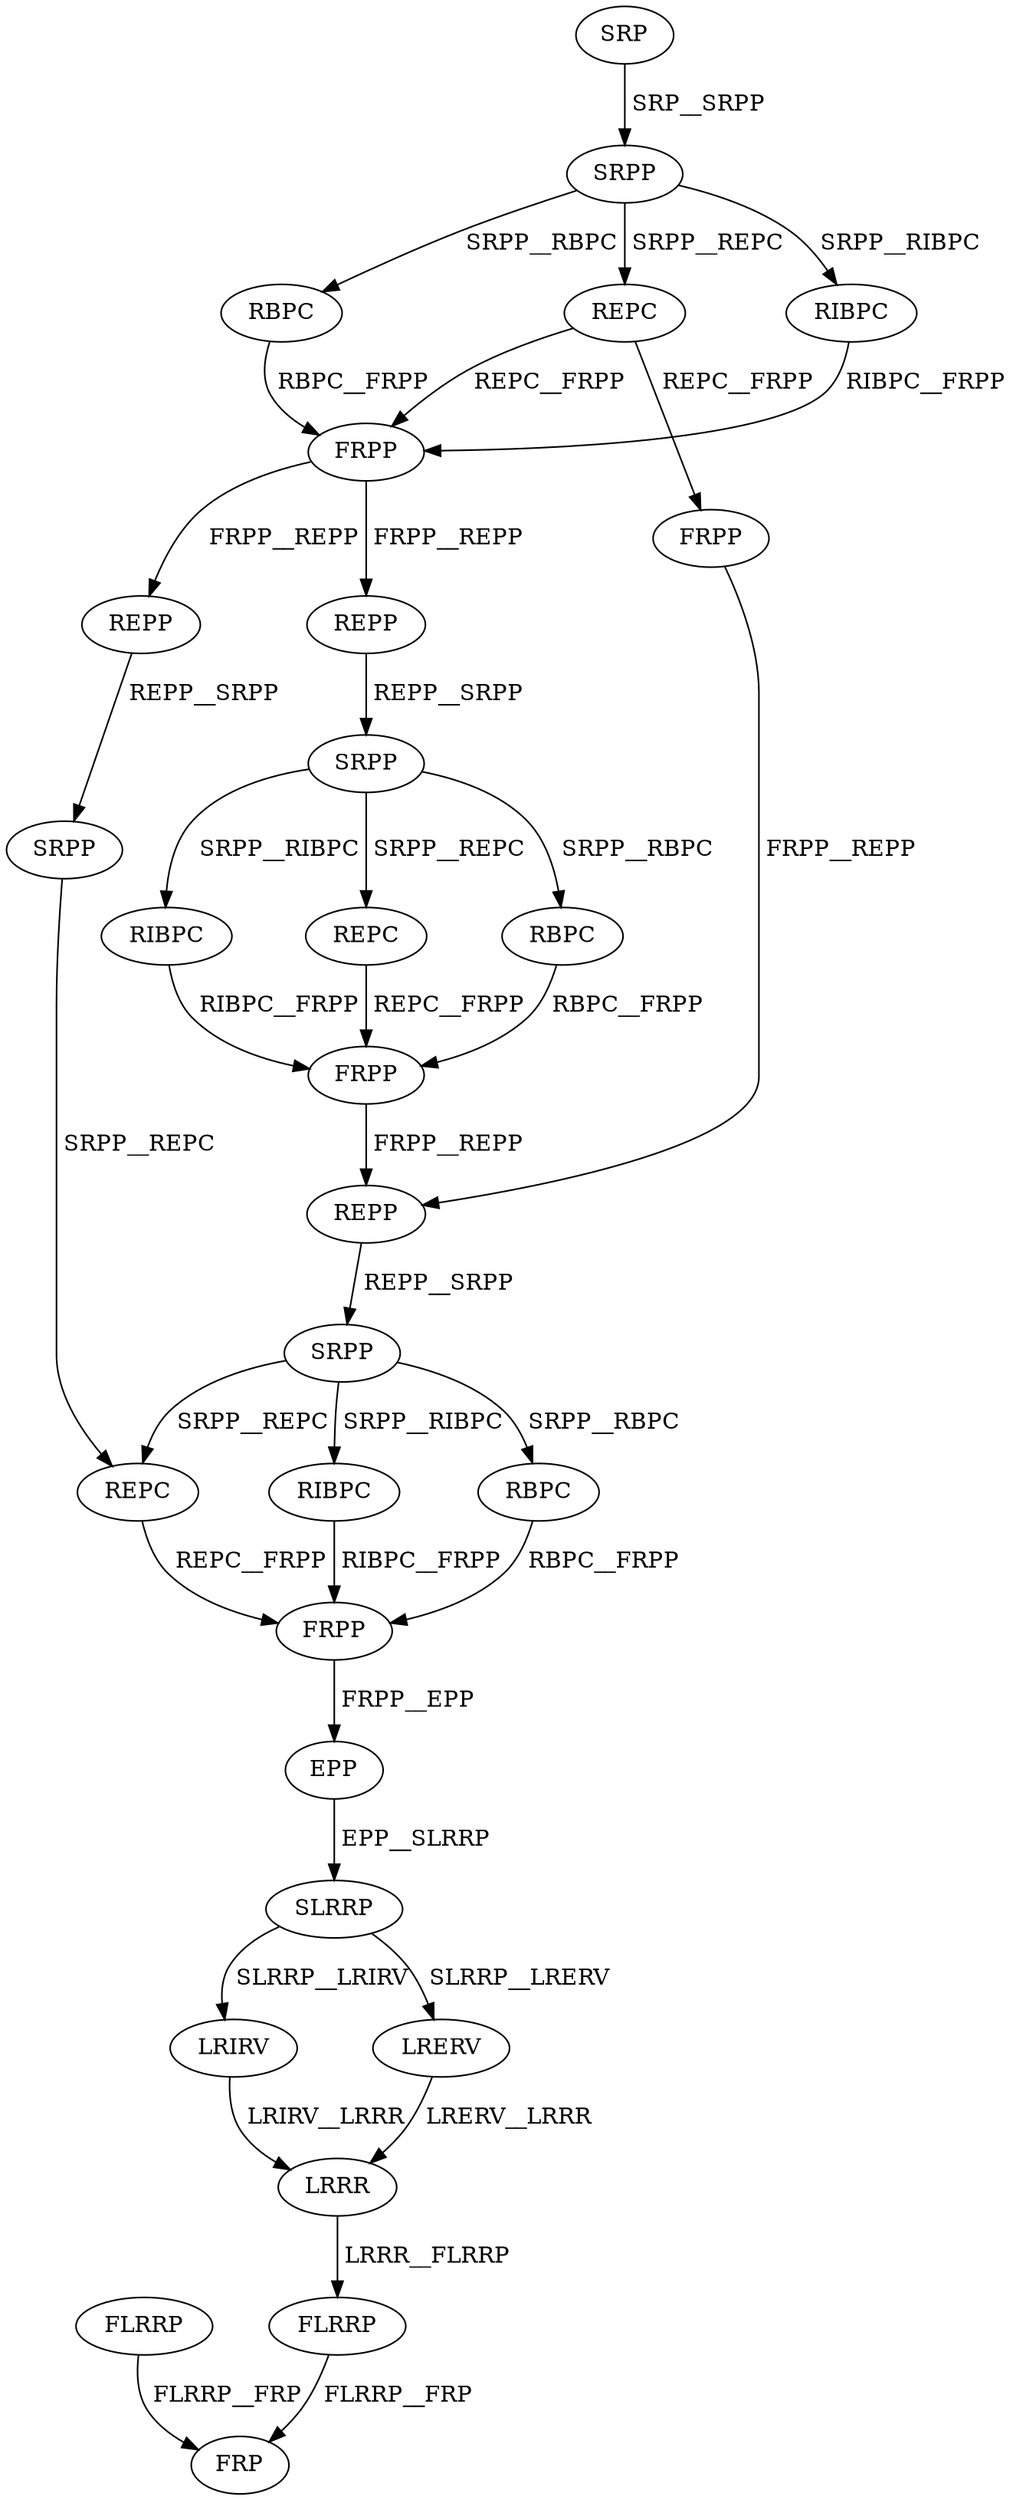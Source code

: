 digraph G { 
1 [label="SRP",color=black,fontcolor=black];
2 [label="SRPP",color=black,fontcolor=black];
3 [label="RIBPC",color=black,fontcolor=black];
4 [label="RBPC",color=black,fontcolor=black];
5 [label="REPC",color=black,fontcolor=black];
6 [label="FRPP",color=black,fontcolor=black];
7 [label="REPP",color=black,fontcolor=black];
8 [label="SRPP",color=black,fontcolor=black];
9 [label="REPP",color=black,fontcolor=black];
10 [label="FRPP",color=black,fontcolor=black];
11 [label="RBPC",color=black,fontcolor=black];
12 [label="RIBPC",color=black,fontcolor=black];
13 [label="REPC",color=black,fontcolor=black];
14 [label="FRPP",color=black,fontcolor=black];
15 [label="SRPP",color=black,fontcolor=black];
16 [label="REPP",color=black,fontcolor=black];
17 [label="SRPP",color=black,fontcolor=black];
18 [label="REPC",color=black,fontcolor=black];
19 [label="RBPC",color=black,fontcolor=black];
20 [label="RIBPC",color=black,fontcolor=black];
21 [label="FRPP",color=black,fontcolor=black];
22 [label="EPP",color=black,fontcolor=black];
23 [label="SLRRP",color=black,fontcolor=black];
24 [label="LRIRV",color=black,fontcolor=black];
25 [label="LRERV",color=black,fontcolor=black];
26 [label="FLRRP",color=black,fontcolor=black];
27 [label="LRRR",color=black,fontcolor=black];
28 [label="FLRRP",color=black,fontcolor=black];
29 [label="FRP",color=black,fontcolor=black];
1->2[label=" SRP__SRPP",color=black,fontcolor=black];
2->3[label=" SRPP__RIBPC",color=black,fontcolor=black];
2->4[label=" SRPP__RBPC",color=black,fontcolor=black];
2->5[label=" SRPP__REPC",color=black,fontcolor=black];
3->6[label=" RIBPC__FRPP",color=black,fontcolor=black];
4->6[label=" RBPC__FRPP",color=black,fontcolor=black];
5->6[label=" REPC__FRPP",color=black,fontcolor=black];
5->10[label=" REPC__FRPP",color=black,fontcolor=black];
6->7[label=" FRPP__REPP",color=black,fontcolor=black];
6->9[label=" FRPP__REPP",color=black,fontcolor=black];
7->8[label=" REPP__SRPP",color=black,fontcolor=black];
8->11[label=" SRPP__RBPC",color=black,fontcolor=black];
8->12[label=" SRPP__RIBPC",color=black,fontcolor=black];
8->13[label=" SRPP__REPC",color=black,fontcolor=black];
9->15[label=" REPP__SRPP",color=black,fontcolor=black];
10->16[label=" FRPP__REPP",color=black,fontcolor=black];
11->14[label=" RBPC__FRPP",color=black,fontcolor=black];
12->14[label=" RIBPC__FRPP",color=black,fontcolor=black];
13->14[label=" REPC__FRPP",color=black,fontcolor=black];
14->16[label=" FRPP__REPP",color=black,fontcolor=black];
15->18[label=" SRPP__REPC",color=black,fontcolor=black];
16->17[label=" REPP__SRPP",color=black,fontcolor=black];
17->18[label=" SRPP__REPC",color=black,fontcolor=black];
17->19[label=" SRPP__RBPC",color=black,fontcolor=black];
17->20[label=" SRPP__RIBPC",color=black,fontcolor=black];
18->21[label=" REPC__FRPP",color=black,fontcolor=black];
19->21[label=" RBPC__FRPP",color=black,fontcolor=black];
20->21[label=" RIBPC__FRPP",color=black,fontcolor=black];
21->22[label=" FRPP__EPP",color=black,fontcolor=black];
22->23[label=" EPP__SLRRP",color=black,fontcolor=black];
23->24[label=" SLRRP__LRIRV",color=black,fontcolor=black];
23->25[label=" SLRRP__LRERV",color=black,fontcolor=black];
24->27[label=" LRIRV__LRRR",color=black,fontcolor=black];
25->27[label=" LRERV__LRRR",color=black,fontcolor=black];
26->29[label=" FLRRP__FRP",color=black,fontcolor=black];
27->28[label=" LRRR__FLRRP",color=black,fontcolor=black];
28->29[label=" FLRRP__FRP",color=black,fontcolor=black];
}
